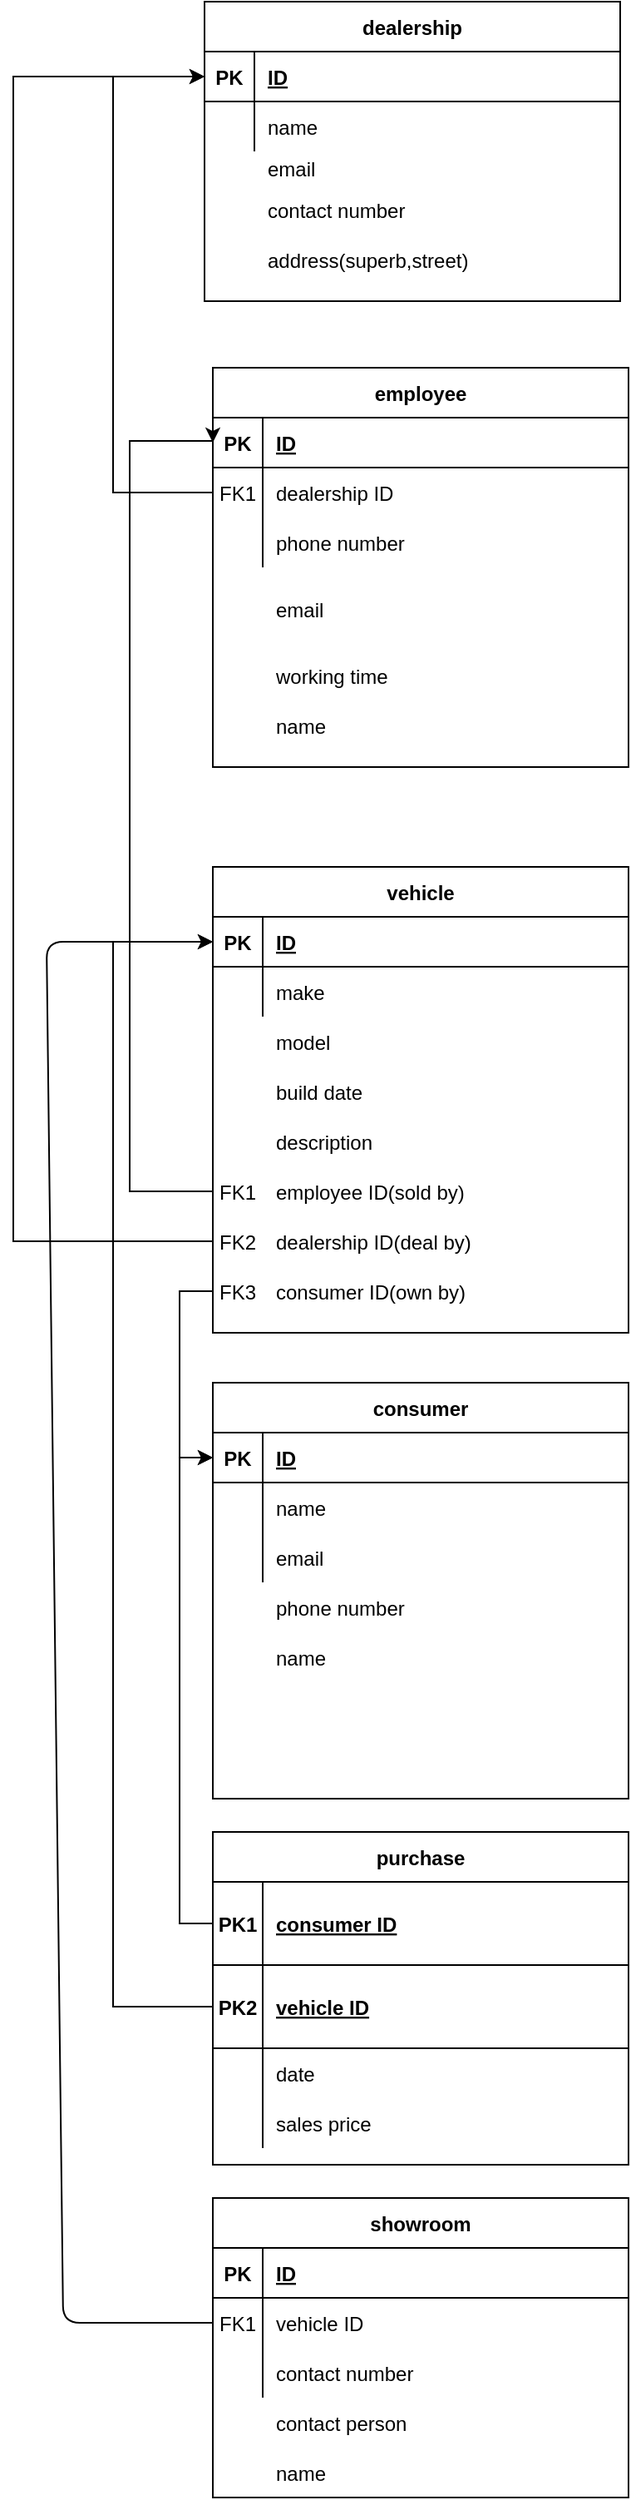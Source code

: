 <mxfile version="14.4.3" type="github">
  <diagram id="R2lEEEUBdFMjLlhIrx00" name="Page-1">
    <mxGraphModel dx="1888" dy="580" grid="1" gridSize="10" guides="1" tooltips="1" connect="1" arrows="1" fold="1" page="1" pageScale="1" pageWidth="850" pageHeight="1100" math="0" shadow="0" extFonts="Permanent Marker^https://fonts.googleapis.com/css?family=Permanent+Marker">
      <root>
        <mxCell id="0" />
        <mxCell id="1" parent="0" />
        <mxCell id="C-vyLk0tnHw3VtMMgP7b-2" value="employee" style="shape=table;startSize=30;container=1;collapsible=1;childLayout=tableLayout;fixedRows=1;rowLines=0;fontStyle=1;align=center;resizeLast=1;" parent="1" vertex="1">
          <mxGeometry x="120" y="390" width="250" height="240" as="geometry" />
        </mxCell>
        <mxCell id="C-vyLk0tnHw3VtMMgP7b-3" value="" style="shape=partialRectangle;collapsible=0;dropTarget=0;pointerEvents=0;fillColor=none;points=[[0,0.5],[1,0.5]];portConstraint=eastwest;top=0;left=0;right=0;bottom=1;" parent="C-vyLk0tnHw3VtMMgP7b-2" vertex="1">
          <mxGeometry y="30" width="250" height="30" as="geometry" />
        </mxCell>
        <mxCell id="C-vyLk0tnHw3VtMMgP7b-4" value="PK" style="shape=partialRectangle;overflow=hidden;connectable=0;fillColor=none;top=0;left=0;bottom=0;right=0;fontStyle=1;" parent="C-vyLk0tnHw3VtMMgP7b-3" vertex="1">
          <mxGeometry width="30" height="30" as="geometry" />
        </mxCell>
        <mxCell id="C-vyLk0tnHw3VtMMgP7b-5" value="ID" style="shape=partialRectangle;overflow=hidden;connectable=0;fillColor=none;top=0;left=0;bottom=0;right=0;align=left;spacingLeft=6;fontStyle=5;" parent="C-vyLk0tnHw3VtMMgP7b-3" vertex="1">
          <mxGeometry x="30" width="220" height="30" as="geometry" />
        </mxCell>
        <mxCell id="C-vyLk0tnHw3VtMMgP7b-6" value="" style="shape=partialRectangle;collapsible=0;dropTarget=0;pointerEvents=0;fillColor=none;points=[[0,0.5],[1,0.5]];portConstraint=eastwest;top=0;left=0;right=0;bottom=0;" parent="C-vyLk0tnHw3VtMMgP7b-2" vertex="1">
          <mxGeometry y="60" width="250" height="30" as="geometry" />
        </mxCell>
        <mxCell id="C-vyLk0tnHw3VtMMgP7b-7" value="FK1" style="shape=partialRectangle;overflow=hidden;connectable=0;fillColor=none;top=0;left=0;bottom=0;right=0;" parent="C-vyLk0tnHw3VtMMgP7b-6" vertex="1">
          <mxGeometry width="30" height="30" as="geometry" />
        </mxCell>
        <mxCell id="C-vyLk0tnHw3VtMMgP7b-8" value="dealership ID" style="shape=partialRectangle;overflow=hidden;connectable=0;fillColor=none;top=0;left=0;bottom=0;right=0;align=left;spacingLeft=6;" parent="C-vyLk0tnHw3VtMMgP7b-6" vertex="1">
          <mxGeometry x="30" width="220" height="30" as="geometry" />
        </mxCell>
        <mxCell id="C-vyLk0tnHw3VtMMgP7b-9" value="" style="shape=partialRectangle;collapsible=0;dropTarget=0;pointerEvents=0;fillColor=none;points=[[0,0.5],[1,0.5]];portConstraint=eastwest;top=0;left=0;right=0;bottom=0;" parent="C-vyLk0tnHw3VtMMgP7b-2" vertex="1">
          <mxGeometry y="90" width="250" height="30" as="geometry" />
        </mxCell>
        <mxCell id="C-vyLk0tnHw3VtMMgP7b-10" value="" style="shape=partialRectangle;overflow=hidden;connectable=0;fillColor=none;top=0;left=0;bottom=0;right=0;" parent="C-vyLk0tnHw3VtMMgP7b-9" vertex="1">
          <mxGeometry width="30" height="30" as="geometry" />
        </mxCell>
        <mxCell id="C-vyLk0tnHw3VtMMgP7b-11" value="phone number" style="shape=partialRectangle;overflow=hidden;connectable=0;fillColor=none;top=0;left=0;bottom=0;right=0;align=left;spacingLeft=6;" parent="C-vyLk0tnHw3VtMMgP7b-9" vertex="1">
          <mxGeometry x="30" width="220" height="30" as="geometry" />
        </mxCell>
        <mxCell id="C-vyLk0tnHw3VtMMgP7b-13" value="consumer" style="shape=table;startSize=30;container=1;collapsible=1;childLayout=tableLayout;fixedRows=1;rowLines=0;fontStyle=1;align=center;resizeLast=1;" parent="1" vertex="1">
          <mxGeometry x="120" y="1000" width="250" height="250" as="geometry" />
        </mxCell>
        <mxCell id="C-vyLk0tnHw3VtMMgP7b-14" value="" style="shape=partialRectangle;collapsible=0;dropTarget=0;pointerEvents=0;fillColor=none;points=[[0,0.5],[1,0.5]];portConstraint=eastwest;top=0;left=0;right=0;bottom=1;" parent="C-vyLk0tnHw3VtMMgP7b-13" vertex="1">
          <mxGeometry y="30" width="250" height="30" as="geometry" />
        </mxCell>
        <mxCell id="C-vyLk0tnHw3VtMMgP7b-15" value="PK" style="shape=partialRectangle;overflow=hidden;connectable=0;fillColor=none;top=0;left=0;bottom=0;right=0;fontStyle=1;" parent="C-vyLk0tnHw3VtMMgP7b-14" vertex="1">
          <mxGeometry width="30" height="30" as="geometry" />
        </mxCell>
        <mxCell id="C-vyLk0tnHw3VtMMgP7b-16" value="ID" style="shape=partialRectangle;overflow=hidden;connectable=0;fillColor=none;top=0;left=0;bottom=0;right=0;align=left;spacingLeft=6;fontStyle=5;" parent="C-vyLk0tnHw3VtMMgP7b-14" vertex="1">
          <mxGeometry x="30" width="220" height="30" as="geometry" />
        </mxCell>
        <mxCell id="C-vyLk0tnHw3VtMMgP7b-17" value="" style="shape=partialRectangle;collapsible=0;dropTarget=0;pointerEvents=0;fillColor=none;points=[[0,0.5],[1,0.5]];portConstraint=eastwest;top=0;left=0;right=0;bottom=0;" parent="C-vyLk0tnHw3VtMMgP7b-13" vertex="1">
          <mxGeometry y="60" width="250" height="30" as="geometry" />
        </mxCell>
        <mxCell id="C-vyLk0tnHw3VtMMgP7b-18" value="" style="shape=partialRectangle;overflow=hidden;connectable=0;fillColor=none;top=0;left=0;bottom=0;right=0;" parent="C-vyLk0tnHw3VtMMgP7b-17" vertex="1">
          <mxGeometry width="30" height="30" as="geometry" />
        </mxCell>
        <mxCell id="C-vyLk0tnHw3VtMMgP7b-19" value="name" style="shape=partialRectangle;overflow=hidden;connectable=0;fillColor=none;top=0;left=0;bottom=0;right=0;align=left;spacingLeft=6;" parent="C-vyLk0tnHw3VtMMgP7b-17" vertex="1">
          <mxGeometry x="30" width="220" height="30" as="geometry" />
        </mxCell>
        <mxCell id="C-vyLk0tnHw3VtMMgP7b-20" value="" style="shape=partialRectangle;collapsible=0;dropTarget=0;pointerEvents=0;fillColor=none;points=[[0,0.5],[1,0.5]];portConstraint=eastwest;top=0;left=0;right=0;bottom=0;" parent="C-vyLk0tnHw3VtMMgP7b-13" vertex="1">
          <mxGeometry y="90" width="250" height="30" as="geometry" />
        </mxCell>
        <mxCell id="C-vyLk0tnHw3VtMMgP7b-21" value="" style="shape=partialRectangle;overflow=hidden;connectable=0;fillColor=none;top=0;left=0;bottom=0;right=0;" parent="C-vyLk0tnHw3VtMMgP7b-20" vertex="1">
          <mxGeometry width="30" height="30" as="geometry" />
        </mxCell>
        <mxCell id="C-vyLk0tnHw3VtMMgP7b-22" value="email" style="shape=partialRectangle;overflow=hidden;connectable=0;fillColor=none;top=0;left=0;bottom=0;right=0;align=left;spacingLeft=6;" parent="C-vyLk0tnHw3VtMMgP7b-20" vertex="1">
          <mxGeometry x="30" width="220" height="30" as="geometry" />
        </mxCell>
        <mxCell id="C-vyLk0tnHw3VtMMgP7b-23" value="dealership" style="shape=table;startSize=30;container=1;collapsible=1;childLayout=tableLayout;fixedRows=1;rowLines=0;fontStyle=1;align=center;resizeLast=1;" parent="1" vertex="1">
          <mxGeometry x="115" y="170" width="250" height="180" as="geometry" />
        </mxCell>
        <mxCell id="C-vyLk0tnHw3VtMMgP7b-24" value="" style="shape=partialRectangle;collapsible=0;dropTarget=0;pointerEvents=0;fillColor=none;points=[[0,0.5],[1,0.5]];portConstraint=eastwest;top=0;left=0;right=0;bottom=1;" parent="C-vyLk0tnHw3VtMMgP7b-23" vertex="1">
          <mxGeometry y="30" width="250" height="30" as="geometry" />
        </mxCell>
        <mxCell id="C-vyLk0tnHw3VtMMgP7b-25" value="PK" style="shape=partialRectangle;overflow=hidden;connectable=0;fillColor=none;top=0;left=0;bottom=0;right=0;fontStyle=1;" parent="C-vyLk0tnHw3VtMMgP7b-24" vertex="1">
          <mxGeometry width="30" height="30" as="geometry" />
        </mxCell>
        <mxCell id="C-vyLk0tnHw3VtMMgP7b-26" value="ID" style="shape=partialRectangle;overflow=hidden;connectable=0;fillColor=none;top=0;left=0;bottom=0;right=0;align=left;spacingLeft=6;fontStyle=5;" parent="C-vyLk0tnHw3VtMMgP7b-24" vertex="1">
          <mxGeometry x="30" width="220" height="30" as="geometry" />
        </mxCell>
        <mxCell id="C-vyLk0tnHw3VtMMgP7b-27" value="" style="shape=partialRectangle;collapsible=0;dropTarget=0;pointerEvents=0;fillColor=none;points=[[0,0.5],[1,0.5]];portConstraint=eastwest;top=0;left=0;right=0;bottom=0;" parent="C-vyLk0tnHw3VtMMgP7b-23" vertex="1">
          <mxGeometry y="60" width="250" height="30" as="geometry" />
        </mxCell>
        <mxCell id="C-vyLk0tnHw3VtMMgP7b-28" value="" style="shape=partialRectangle;overflow=hidden;connectable=0;fillColor=none;top=0;left=0;bottom=0;right=0;" parent="C-vyLk0tnHw3VtMMgP7b-27" vertex="1">
          <mxGeometry width="30" height="30" as="geometry" />
        </mxCell>
        <mxCell id="C-vyLk0tnHw3VtMMgP7b-29" value="name" style="shape=partialRectangle;overflow=hidden;connectable=0;fillColor=none;top=0;left=0;bottom=0;right=0;align=left;spacingLeft=6;" parent="C-vyLk0tnHw3VtMMgP7b-27" vertex="1">
          <mxGeometry x="30" width="220" height="30" as="geometry" />
        </mxCell>
        <mxCell id="em-M-42jkrX7Ji7xPdvi-9" value="email" style="shape=partialRectangle;overflow=hidden;connectable=0;fillColor=none;top=0;left=0;bottom=0;right=0;align=left;spacingLeft=6;" parent="1" vertex="1">
          <mxGeometry x="145" y="255" width="220" height="30" as="geometry" />
        </mxCell>
        <mxCell id="em-M-42jkrX7Ji7xPdvi-10" value="contact number" style="shape=partialRectangle;overflow=hidden;connectable=0;fillColor=none;top=0;left=0;bottom=0;right=0;align=left;spacingLeft=6;" parent="1" vertex="1">
          <mxGeometry x="145" y="280" width="220" height="30" as="geometry" />
        </mxCell>
        <mxCell id="em-M-42jkrX7Ji7xPdvi-15" value="address(superb,street)" style="shape=partialRectangle;overflow=hidden;connectable=0;fillColor=none;top=0;left=0;bottom=0;right=0;align=left;spacingLeft=6;" parent="1" vertex="1">
          <mxGeometry x="145" y="310" width="220" height="30" as="geometry" />
        </mxCell>
        <mxCell id="em-M-42jkrX7Ji7xPdvi-17" value="vehicle" style="shape=table;startSize=30;container=1;collapsible=1;childLayout=tableLayout;fixedRows=1;rowLines=0;fontStyle=1;align=center;resizeLast=1;" parent="1" vertex="1">
          <mxGeometry x="120" y="690" width="250" height="280" as="geometry" />
        </mxCell>
        <mxCell id="em-M-42jkrX7Ji7xPdvi-18" value="" style="shape=partialRectangle;collapsible=0;dropTarget=0;pointerEvents=0;fillColor=none;points=[[0,0.5],[1,0.5]];portConstraint=eastwest;top=0;left=0;right=0;bottom=1;" parent="em-M-42jkrX7Ji7xPdvi-17" vertex="1">
          <mxGeometry y="30" width="250" height="30" as="geometry" />
        </mxCell>
        <mxCell id="em-M-42jkrX7Ji7xPdvi-19" value="PK" style="shape=partialRectangle;overflow=hidden;connectable=0;fillColor=none;top=0;left=0;bottom=0;right=0;fontStyle=1;" parent="em-M-42jkrX7Ji7xPdvi-18" vertex="1">
          <mxGeometry width="30" height="30" as="geometry" />
        </mxCell>
        <mxCell id="em-M-42jkrX7Ji7xPdvi-20" value="ID" style="shape=partialRectangle;overflow=hidden;connectable=0;fillColor=none;top=0;left=0;bottom=0;right=0;align=left;spacingLeft=6;fontStyle=5;" parent="em-M-42jkrX7Ji7xPdvi-18" vertex="1">
          <mxGeometry x="30" width="220" height="30" as="geometry" />
        </mxCell>
        <mxCell id="em-M-42jkrX7Ji7xPdvi-21" value="" style="shape=partialRectangle;collapsible=0;dropTarget=0;pointerEvents=0;fillColor=none;points=[[0,0.5],[1,0.5]];portConstraint=eastwest;top=0;left=0;right=0;bottom=0;" parent="em-M-42jkrX7Ji7xPdvi-17" vertex="1">
          <mxGeometry y="60" width="250" height="30" as="geometry" />
        </mxCell>
        <mxCell id="em-M-42jkrX7Ji7xPdvi-22" value="" style="shape=partialRectangle;overflow=hidden;connectable=0;fillColor=none;top=0;left=0;bottom=0;right=0;" parent="em-M-42jkrX7Ji7xPdvi-21" vertex="1">
          <mxGeometry width="30" height="30" as="geometry" />
        </mxCell>
        <mxCell id="em-M-42jkrX7Ji7xPdvi-23" value="make" style="shape=partialRectangle;overflow=hidden;connectable=0;fillColor=none;top=0;left=0;bottom=0;right=0;align=left;spacingLeft=6;" parent="em-M-42jkrX7Ji7xPdvi-21" vertex="1">
          <mxGeometry x="30" width="220" height="30" as="geometry" />
        </mxCell>
        <mxCell id="KPF97uARL9qkCsbA2s35-3" value="email" style="shape=partialRectangle;overflow=hidden;connectable=0;fillColor=none;top=0;left=0;bottom=0;right=0;align=left;spacingLeft=6;" parent="1" vertex="1">
          <mxGeometry x="150" y="520" width="220" height="30" as="geometry" />
        </mxCell>
        <mxCell id="KPF97uARL9qkCsbA2s35-4" value="working time" style="shape=partialRectangle;overflow=hidden;connectable=0;fillColor=none;top=0;left=0;bottom=0;right=0;align=left;spacingLeft=6;" parent="1" vertex="1">
          <mxGeometry x="150" y="560" width="220" height="30" as="geometry" />
        </mxCell>
        <mxCell id="KPF97uARL9qkCsbA2s35-5" value="" style="shape=partialRectangle;collapsible=0;dropTarget=0;pointerEvents=0;fillColor=none;points=[[0,0.5],[1,0.5]];portConstraint=eastwest;top=0;left=0;right=0;bottom=0;" parent="1" vertex="1">
          <mxGeometry x="120" y="810" width="250" height="30" as="geometry" />
        </mxCell>
        <mxCell id="KPF97uARL9qkCsbA2s35-6" value="" style="shape=partialRectangle;overflow=hidden;connectable=0;fillColor=none;top=0;left=0;bottom=0;right=0;" parent="KPF97uARL9qkCsbA2s35-5" vertex="1">
          <mxGeometry width="30" height="30" as="geometry" />
        </mxCell>
        <mxCell id="KPF97uARL9qkCsbA2s35-7" value="build date" style="shape=partialRectangle;overflow=hidden;connectable=0;fillColor=none;top=0;left=0;bottom=0;right=0;align=left;spacingLeft=6;" parent="KPF97uARL9qkCsbA2s35-5" vertex="1">
          <mxGeometry x="30" width="220" height="30" as="geometry" />
        </mxCell>
        <mxCell id="KPF97uARL9qkCsbA2s35-8" value="" style="shape=partialRectangle;collapsible=0;dropTarget=0;pointerEvents=0;fillColor=none;points=[[0,0.5],[1,0.5]];portConstraint=eastwest;top=0;left=0;right=0;bottom=0;" parent="1" vertex="1">
          <mxGeometry x="120" y="840" width="250" height="30" as="geometry" />
        </mxCell>
        <mxCell id="KPF97uARL9qkCsbA2s35-9" value="" style="shape=partialRectangle;overflow=hidden;connectable=0;fillColor=none;top=0;left=0;bottom=0;right=0;" parent="KPF97uARL9qkCsbA2s35-8" vertex="1">
          <mxGeometry width="30" height="30" as="geometry" />
        </mxCell>
        <mxCell id="KPF97uARL9qkCsbA2s35-10" value="description" style="shape=partialRectangle;overflow=hidden;connectable=0;fillColor=none;top=0;left=0;bottom=0;right=0;align=left;spacingLeft=6;" parent="KPF97uARL9qkCsbA2s35-8" vertex="1">
          <mxGeometry x="30" width="220" height="30" as="geometry" />
        </mxCell>
        <mxCell id="KPF97uARL9qkCsbA2s35-11" value="" style="shape=partialRectangle;collapsible=0;dropTarget=0;pointerEvents=0;fillColor=none;points=[[0,0.5],[1,0.5]];portConstraint=eastwest;top=0;left=0;right=0;bottom=0;" parent="1" vertex="1">
          <mxGeometry x="120" y="780" width="250" height="30" as="geometry" />
        </mxCell>
        <mxCell id="KPF97uARL9qkCsbA2s35-12" value="" style="shape=partialRectangle;overflow=hidden;connectable=0;fillColor=none;top=0;left=0;bottom=0;right=0;" parent="KPF97uARL9qkCsbA2s35-11" vertex="1">
          <mxGeometry width="30" height="30" as="geometry" />
        </mxCell>
        <mxCell id="KPF97uARL9qkCsbA2s35-13" value="model" style="shape=partialRectangle;overflow=hidden;connectable=0;fillColor=none;top=0;left=0;bottom=0;right=0;align=left;spacingLeft=6;" parent="KPF97uARL9qkCsbA2s35-11" vertex="1">
          <mxGeometry x="30" width="220" height="30" as="geometry" />
        </mxCell>
        <mxCell id="KPF97uARL9qkCsbA2s35-14" value="name" style="shape=partialRectangle;overflow=hidden;connectable=0;fillColor=none;top=0;left=0;bottom=0;right=0;align=left;spacingLeft=6;" parent="1" vertex="1">
          <mxGeometry x="150" y="1150" width="220" height="30" as="geometry" />
        </mxCell>
        <mxCell id="KPF97uARL9qkCsbA2s35-15" value="phone number" style="shape=partialRectangle;overflow=hidden;connectable=0;fillColor=none;top=0;left=0;bottom=0;right=0;align=left;spacingLeft=6;" parent="1" vertex="1">
          <mxGeometry x="150" y="1120" width="220" height="30" as="geometry" />
        </mxCell>
        <mxCell id="KPF97uARL9qkCsbA2s35-17" value="showroom" style="shape=table;startSize=30;container=1;collapsible=1;childLayout=tableLayout;fixedRows=1;rowLines=0;fontStyle=1;align=center;resizeLast=1;" parent="1" vertex="1">
          <mxGeometry x="120" y="1490" width="250" height="180" as="geometry" />
        </mxCell>
        <mxCell id="KPF97uARL9qkCsbA2s35-18" value="" style="shape=partialRectangle;collapsible=0;dropTarget=0;pointerEvents=0;fillColor=none;points=[[0,0.5],[1,0.5]];portConstraint=eastwest;top=0;left=0;right=0;bottom=1;" parent="KPF97uARL9qkCsbA2s35-17" vertex="1">
          <mxGeometry y="30" width="250" height="30" as="geometry" />
        </mxCell>
        <mxCell id="KPF97uARL9qkCsbA2s35-19" value="PK" style="shape=partialRectangle;overflow=hidden;connectable=0;fillColor=none;top=0;left=0;bottom=0;right=0;fontStyle=1;" parent="KPF97uARL9qkCsbA2s35-18" vertex="1">
          <mxGeometry width="30" height="30" as="geometry" />
        </mxCell>
        <mxCell id="KPF97uARL9qkCsbA2s35-20" value="ID" style="shape=partialRectangle;overflow=hidden;connectable=0;fillColor=none;top=0;left=0;bottom=0;right=0;align=left;spacingLeft=6;fontStyle=5;" parent="KPF97uARL9qkCsbA2s35-18" vertex="1">
          <mxGeometry x="30" width="220" height="30" as="geometry" />
        </mxCell>
        <mxCell id="KPF97uARL9qkCsbA2s35-21" value="" style="shape=partialRectangle;collapsible=0;dropTarget=0;pointerEvents=0;fillColor=none;points=[[0,0.5],[1,0.5]];portConstraint=eastwest;top=0;left=0;right=0;bottom=0;" parent="KPF97uARL9qkCsbA2s35-17" vertex="1">
          <mxGeometry y="60" width="250" height="30" as="geometry" />
        </mxCell>
        <mxCell id="KPF97uARL9qkCsbA2s35-22" value="FK1" style="shape=partialRectangle;overflow=hidden;connectable=0;fillColor=none;top=0;left=0;bottom=0;right=0;" parent="KPF97uARL9qkCsbA2s35-21" vertex="1">
          <mxGeometry width="30" height="30" as="geometry" />
        </mxCell>
        <mxCell id="KPF97uARL9qkCsbA2s35-23" value="vehicle ID" style="shape=partialRectangle;overflow=hidden;connectable=0;fillColor=none;top=0;left=0;bottom=0;right=0;align=left;spacingLeft=6;" parent="KPF97uARL9qkCsbA2s35-21" vertex="1">
          <mxGeometry x="30" width="220" height="30" as="geometry" />
        </mxCell>
        <mxCell id="KPF97uARL9qkCsbA2s35-29" value="" style="shape=partialRectangle;collapsible=0;dropTarget=0;pointerEvents=0;fillColor=none;points=[[0,0.5],[1,0.5]];portConstraint=eastwest;top=0;left=0;right=0;bottom=0;" parent="KPF97uARL9qkCsbA2s35-17" vertex="1">
          <mxGeometry y="90" width="250" height="30" as="geometry" />
        </mxCell>
        <mxCell id="KPF97uARL9qkCsbA2s35-30" value="" style="shape=partialRectangle;overflow=hidden;connectable=0;fillColor=none;top=0;left=0;bottom=0;right=0;" parent="KPF97uARL9qkCsbA2s35-29" vertex="1">
          <mxGeometry width="30" height="30" as="geometry" />
        </mxCell>
        <mxCell id="KPF97uARL9qkCsbA2s35-31" value="contact number" style="shape=partialRectangle;overflow=hidden;connectable=0;fillColor=none;top=0;left=0;bottom=0;right=0;align=left;spacingLeft=6;" parent="KPF97uARL9qkCsbA2s35-29" vertex="1">
          <mxGeometry x="30" width="220" height="30" as="geometry" />
        </mxCell>
        <mxCell id="KPF97uARL9qkCsbA2s35-25" value="contact person" style="shape=partialRectangle;overflow=hidden;connectable=0;fillColor=none;top=0;left=0;bottom=0;right=0;align=left;spacingLeft=6;" parent="1" vertex="1">
          <mxGeometry x="150" y="1610" width="220" height="30" as="geometry" />
        </mxCell>
        <mxCell id="KPF97uARL9qkCsbA2s35-27" value="name" style="shape=partialRectangle;overflow=hidden;connectable=0;fillColor=none;top=0;left=0;bottom=0;right=0;align=left;spacingLeft=6;" parent="1" vertex="1">
          <mxGeometry x="150" y="1640" width="220" height="30" as="geometry" />
        </mxCell>
        <mxCell id="2_PyIz9dCsxSphYt3JU6-11" value="name" style="shape=partialRectangle;overflow=hidden;connectable=0;fillColor=none;top=0;left=0;bottom=0;right=0;align=left;spacingLeft=6;" parent="1" vertex="1">
          <mxGeometry x="150" y="590" width="220" height="30" as="geometry" />
        </mxCell>
        <mxCell id="2_PyIz9dCsxSphYt3JU6-20" style="edgeStyle=orthogonalEdgeStyle;rounded=0;orthogonalLoop=1;jettySize=auto;html=1;exitX=0;exitY=0.5;exitDx=0;exitDy=0;entryX=0;entryY=0.5;entryDx=0;entryDy=0;" parent="1" source="2_PyIz9dCsxSphYt3JU6-13" target="C-vyLk0tnHw3VtMMgP7b-3" edge="1">
          <mxGeometry relative="1" as="geometry">
            <mxPoint x="90" y="440" as="targetPoint" />
            <Array as="points">
              <mxPoint x="70" y="885" />
              <mxPoint x="70" y="434" />
            </Array>
          </mxGeometry>
        </mxCell>
        <mxCell id="2_PyIz9dCsxSphYt3JU6-13" value="" style="shape=partialRectangle;collapsible=0;dropTarget=0;pointerEvents=0;fillColor=none;points=[[0,0.5],[1,0.5]];portConstraint=eastwest;top=0;left=0;right=0;bottom=0;" parent="1" vertex="1">
          <mxGeometry x="120" y="870" width="250" height="30" as="geometry" />
        </mxCell>
        <mxCell id="2_PyIz9dCsxSphYt3JU6-14" value="FK1" style="shape=partialRectangle;overflow=hidden;connectable=0;fillColor=none;top=0;left=0;bottom=0;right=0;" parent="2_PyIz9dCsxSphYt3JU6-13" vertex="1">
          <mxGeometry width="30" height="30" as="geometry" />
        </mxCell>
        <mxCell id="2_PyIz9dCsxSphYt3JU6-15" value="employee ID(sold by)" style="shape=partialRectangle;overflow=hidden;connectable=0;fillColor=none;top=0;left=0;bottom=0;right=0;align=left;spacingLeft=6;" parent="2_PyIz9dCsxSphYt3JU6-13" vertex="1">
          <mxGeometry x="30" width="220" height="30" as="geometry" />
        </mxCell>
        <mxCell id="2_PyIz9dCsxSphYt3JU6-19" style="edgeStyle=orthogonalEdgeStyle;rounded=0;orthogonalLoop=1;jettySize=auto;html=1;entryX=0;entryY=0.5;entryDx=0;entryDy=0;" parent="1" source="C-vyLk0tnHw3VtMMgP7b-6" target="C-vyLk0tnHw3VtMMgP7b-24" edge="1">
          <mxGeometry relative="1" as="geometry">
            <Array as="points">
              <mxPoint x="60" y="465" />
              <mxPoint x="60" y="215" />
            </Array>
          </mxGeometry>
        </mxCell>
        <mxCell id="2_PyIz9dCsxSphYt3JU6-21" value="" style="endArrow=classic;html=1;entryX=0;entryY=0.5;entryDx=0;entryDy=0;exitX=0;exitY=0.5;exitDx=0;exitDy=0;" parent="1" source="KPF97uARL9qkCsbA2s35-21" target="em-M-42jkrX7Ji7xPdvi-18" edge="1">
          <mxGeometry width="50" height="50" relative="1" as="geometry">
            <mxPoint x="120" y="1330" as="sourcePoint" />
            <mxPoint x="40" y="730" as="targetPoint" />
            <Array as="points">
              <mxPoint x="30" y="1565" />
              <mxPoint x="20" y="735" />
            </Array>
          </mxGeometry>
        </mxCell>
        <mxCell id="2_PyIz9dCsxSphYt3JU6-24" value="purchase" style="shape=table;startSize=30;container=1;collapsible=1;childLayout=tableLayout;fixedRows=1;rowLines=0;fontStyle=1;align=center;resizeLast=1;" parent="1" vertex="1">
          <mxGeometry x="120" y="1270" width="250" height="200" as="geometry" />
        </mxCell>
        <mxCell id="2_PyIz9dCsxSphYt3JU6-25" value="" style="shape=partialRectangle;collapsible=0;dropTarget=0;pointerEvents=0;fillColor=none;top=0;left=0;bottom=1;right=0;points=[[0,0.5],[1,0.5]];portConstraint=eastwest;" parent="2_PyIz9dCsxSphYt3JU6-24" vertex="1">
          <mxGeometry y="30" width="250" height="50" as="geometry" />
        </mxCell>
        <mxCell id="2_PyIz9dCsxSphYt3JU6-26" value="PK1" style="shape=partialRectangle;connectable=0;fillColor=none;top=0;left=0;bottom=0;right=0;fontStyle=1;overflow=hidden;" parent="2_PyIz9dCsxSphYt3JU6-25" vertex="1">
          <mxGeometry width="30" height="50" as="geometry" />
        </mxCell>
        <mxCell id="2_PyIz9dCsxSphYt3JU6-27" value="consumer ID" style="shape=partialRectangle;connectable=0;fillColor=none;top=0;left=0;bottom=0;right=0;align=left;spacingLeft=6;fontStyle=5;overflow=hidden;" parent="2_PyIz9dCsxSphYt3JU6-25" vertex="1">
          <mxGeometry x="30" width="220" height="50" as="geometry" />
        </mxCell>
        <mxCell id="2_PyIz9dCsxSphYt3JU6-37" value="" style="shape=partialRectangle;collapsible=0;dropTarget=0;pointerEvents=0;fillColor=none;top=0;left=0;bottom=1;right=0;points=[[0,0.5],[1,0.5]];portConstraint=eastwest;" parent="2_PyIz9dCsxSphYt3JU6-24" vertex="1">
          <mxGeometry y="80" width="250" height="50" as="geometry" />
        </mxCell>
        <mxCell id="2_PyIz9dCsxSphYt3JU6-38" value="PK2" style="shape=partialRectangle;connectable=0;fillColor=none;top=0;left=0;bottom=0;right=0;fontStyle=1;overflow=hidden;" parent="2_PyIz9dCsxSphYt3JU6-37" vertex="1">
          <mxGeometry width="30" height="50" as="geometry" />
        </mxCell>
        <mxCell id="2_PyIz9dCsxSphYt3JU6-39" value="vehicle ID" style="shape=partialRectangle;connectable=0;fillColor=none;top=0;left=0;bottom=0;right=0;align=left;spacingLeft=6;fontStyle=5;overflow=hidden;" parent="2_PyIz9dCsxSphYt3JU6-37" vertex="1">
          <mxGeometry x="30" width="220" height="50" as="geometry" />
        </mxCell>
        <mxCell id="2_PyIz9dCsxSphYt3JU6-31" value="" style="shape=partialRectangle;collapsible=0;dropTarget=0;pointerEvents=0;fillColor=none;top=0;left=0;bottom=0;right=0;points=[[0,0.5],[1,0.5]];portConstraint=eastwest;" parent="2_PyIz9dCsxSphYt3JU6-24" vertex="1">
          <mxGeometry y="130" width="250" height="30" as="geometry" />
        </mxCell>
        <mxCell id="2_PyIz9dCsxSphYt3JU6-32" value="" style="shape=partialRectangle;connectable=0;fillColor=none;top=0;left=0;bottom=0;right=0;editable=1;overflow=hidden;" parent="2_PyIz9dCsxSphYt3JU6-31" vertex="1">
          <mxGeometry width="30" height="30" as="geometry" />
        </mxCell>
        <mxCell id="2_PyIz9dCsxSphYt3JU6-33" value="date" style="shape=partialRectangle;connectable=0;fillColor=none;top=0;left=0;bottom=0;right=0;align=left;spacingLeft=6;overflow=hidden;" parent="2_PyIz9dCsxSphYt3JU6-31" vertex="1">
          <mxGeometry x="30" width="220" height="30" as="geometry" />
        </mxCell>
        <mxCell id="2_PyIz9dCsxSphYt3JU6-34" value="" style="shape=partialRectangle;collapsible=0;dropTarget=0;pointerEvents=0;fillColor=none;top=0;left=0;bottom=0;right=0;points=[[0,0.5],[1,0.5]];portConstraint=eastwest;" parent="2_PyIz9dCsxSphYt3JU6-24" vertex="1">
          <mxGeometry y="160" width="250" height="30" as="geometry" />
        </mxCell>
        <mxCell id="2_PyIz9dCsxSphYt3JU6-35" value="" style="shape=partialRectangle;connectable=0;fillColor=none;top=0;left=0;bottom=0;right=0;editable=1;overflow=hidden;" parent="2_PyIz9dCsxSphYt3JU6-34" vertex="1">
          <mxGeometry width="30" height="30" as="geometry" />
        </mxCell>
        <mxCell id="2_PyIz9dCsxSphYt3JU6-36" value="sales price" style="shape=partialRectangle;connectable=0;fillColor=none;top=0;left=0;bottom=0;right=0;align=left;spacingLeft=6;overflow=hidden;" parent="2_PyIz9dCsxSphYt3JU6-34" vertex="1">
          <mxGeometry x="30" width="220" height="30" as="geometry" />
        </mxCell>
        <mxCell id="2_PyIz9dCsxSphYt3JU6-40" style="edgeStyle=orthogonalEdgeStyle;rounded=0;orthogonalLoop=1;jettySize=auto;html=1;entryX=0;entryY=0.5;entryDx=0;entryDy=0;" parent="1" source="2_PyIz9dCsxSphYt3JU6-25" target="C-vyLk0tnHw3VtMMgP7b-14" edge="1">
          <mxGeometry relative="1" as="geometry">
            <Array as="points">
              <mxPoint x="100" y="1325" />
              <mxPoint x="100" y="1045" />
            </Array>
          </mxGeometry>
        </mxCell>
        <mxCell id="2_PyIz9dCsxSphYt3JU6-41" style="edgeStyle=orthogonalEdgeStyle;rounded=0;orthogonalLoop=1;jettySize=auto;html=1;entryX=0;entryY=0.5;entryDx=0;entryDy=0;" parent="1" source="2_PyIz9dCsxSphYt3JU6-37" target="em-M-42jkrX7Ji7xPdvi-18" edge="1">
          <mxGeometry relative="1" as="geometry">
            <Array as="points">
              <mxPoint x="60" y="1375" />
              <mxPoint x="60" y="735" />
            </Array>
          </mxGeometry>
        </mxCell>
        <mxCell id="2_PyIz9dCsxSphYt3JU6-45" style="edgeStyle=orthogonalEdgeStyle;rounded=0;orthogonalLoop=1;jettySize=auto;html=1;entryX=0;entryY=0.5;entryDx=0;entryDy=0;" parent="1" source="2_PyIz9dCsxSphYt3JU6-42" target="C-vyLk0tnHw3VtMMgP7b-24" edge="1">
          <mxGeometry relative="1" as="geometry">
            <mxPoint x="10" y="170.0" as="targetPoint" />
            <Array as="points">
              <mxPoint y="915" />
              <mxPoint y="215" />
            </Array>
          </mxGeometry>
        </mxCell>
        <mxCell id="2_PyIz9dCsxSphYt3JU6-42" value="" style="shape=partialRectangle;collapsible=0;dropTarget=0;pointerEvents=0;fillColor=none;points=[[0,0.5],[1,0.5]];portConstraint=eastwest;top=0;left=0;right=0;bottom=0;" parent="1" vertex="1">
          <mxGeometry x="120" y="900" width="250" height="30" as="geometry" />
        </mxCell>
        <mxCell id="2_PyIz9dCsxSphYt3JU6-43" value="FK2" style="shape=partialRectangle;overflow=hidden;connectable=0;fillColor=none;top=0;left=0;bottom=0;right=0;" parent="2_PyIz9dCsxSphYt3JU6-42" vertex="1">
          <mxGeometry width="30" height="30" as="geometry" />
        </mxCell>
        <mxCell id="2_PyIz9dCsxSphYt3JU6-44" value="dealership ID(deal by)" style="shape=partialRectangle;overflow=hidden;connectable=0;fillColor=none;top=0;left=0;bottom=0;right=0;align=left;spacingLeft=6;" parent="2_PyIz9dCsxSphYt3JU6-42" vertex="1">
          <mxGeometry x="30" width="220" height="30" as="geometry" />
        </mxCell>
        <mxCell id="2_PyIz9dCsxSphYt3JU6-50" style="edgeStyle=orthogonalEdgeStyle;rounded=0;orthogonalLoop=1;jettySize=auto;html=1;entryX=0;entryY=0.5;entryDx=0;entryDy=0;" parent="1" source="2_PyIz9dCsxSphYt3JU6-46" target="C-vyLk0tnHw3VtMMgP7b-14" edge="1">
          <mxGeometry relative="1" as="geometry" />
        </mxCell>
        <mxCell id="2_PyIz9dCsxSphYt3JU6-46" value="" style="shape=partialRectangle;collapsible=0;dropTarget=0;pointerEvents=0;fillColor=none;points=[[0,0.5],[1,0.5]];portConstraint=eastwest;top=0;left=0;right=0;bottom=0;" parent="1" vertex="1">
          <mxGeometry x="120" y="930" width="250" height="30" as="geometry" />
        </mxCell>
        <mxCell id="2_PyIz9dCsxSphYt3JU6-47" value="FK3" style="shape=partialRectangle;overflow=hidden;connectable=0;fillColor=none;top=0;left=0;bottom=0;right=0;" parent="2_PyIz9dCsxSphYt3JU6-46" vertex="1">
          <mxGeometry width="30" height="30" as="geometry" />
        </mxCell>
        <mxCell id="2_PyIz9dCsxSphYt3JU6-48" value="consumer ID(own by)" style="shape=partialRectangle;overflow=hidden;connectable=0;fillColor=none;top=0;left=0;bottom=0;right=0;align=left;spacingLeft=6;" parent="2_PyIz9dCsxSphYt3JU6-46" vertex="1">
          <mxGeometry x="30" width="220" height="30" as="geometry" />
        </mxCell>
      </root>
    </mxGraphModel>
  </diagram>
</mxfile>
